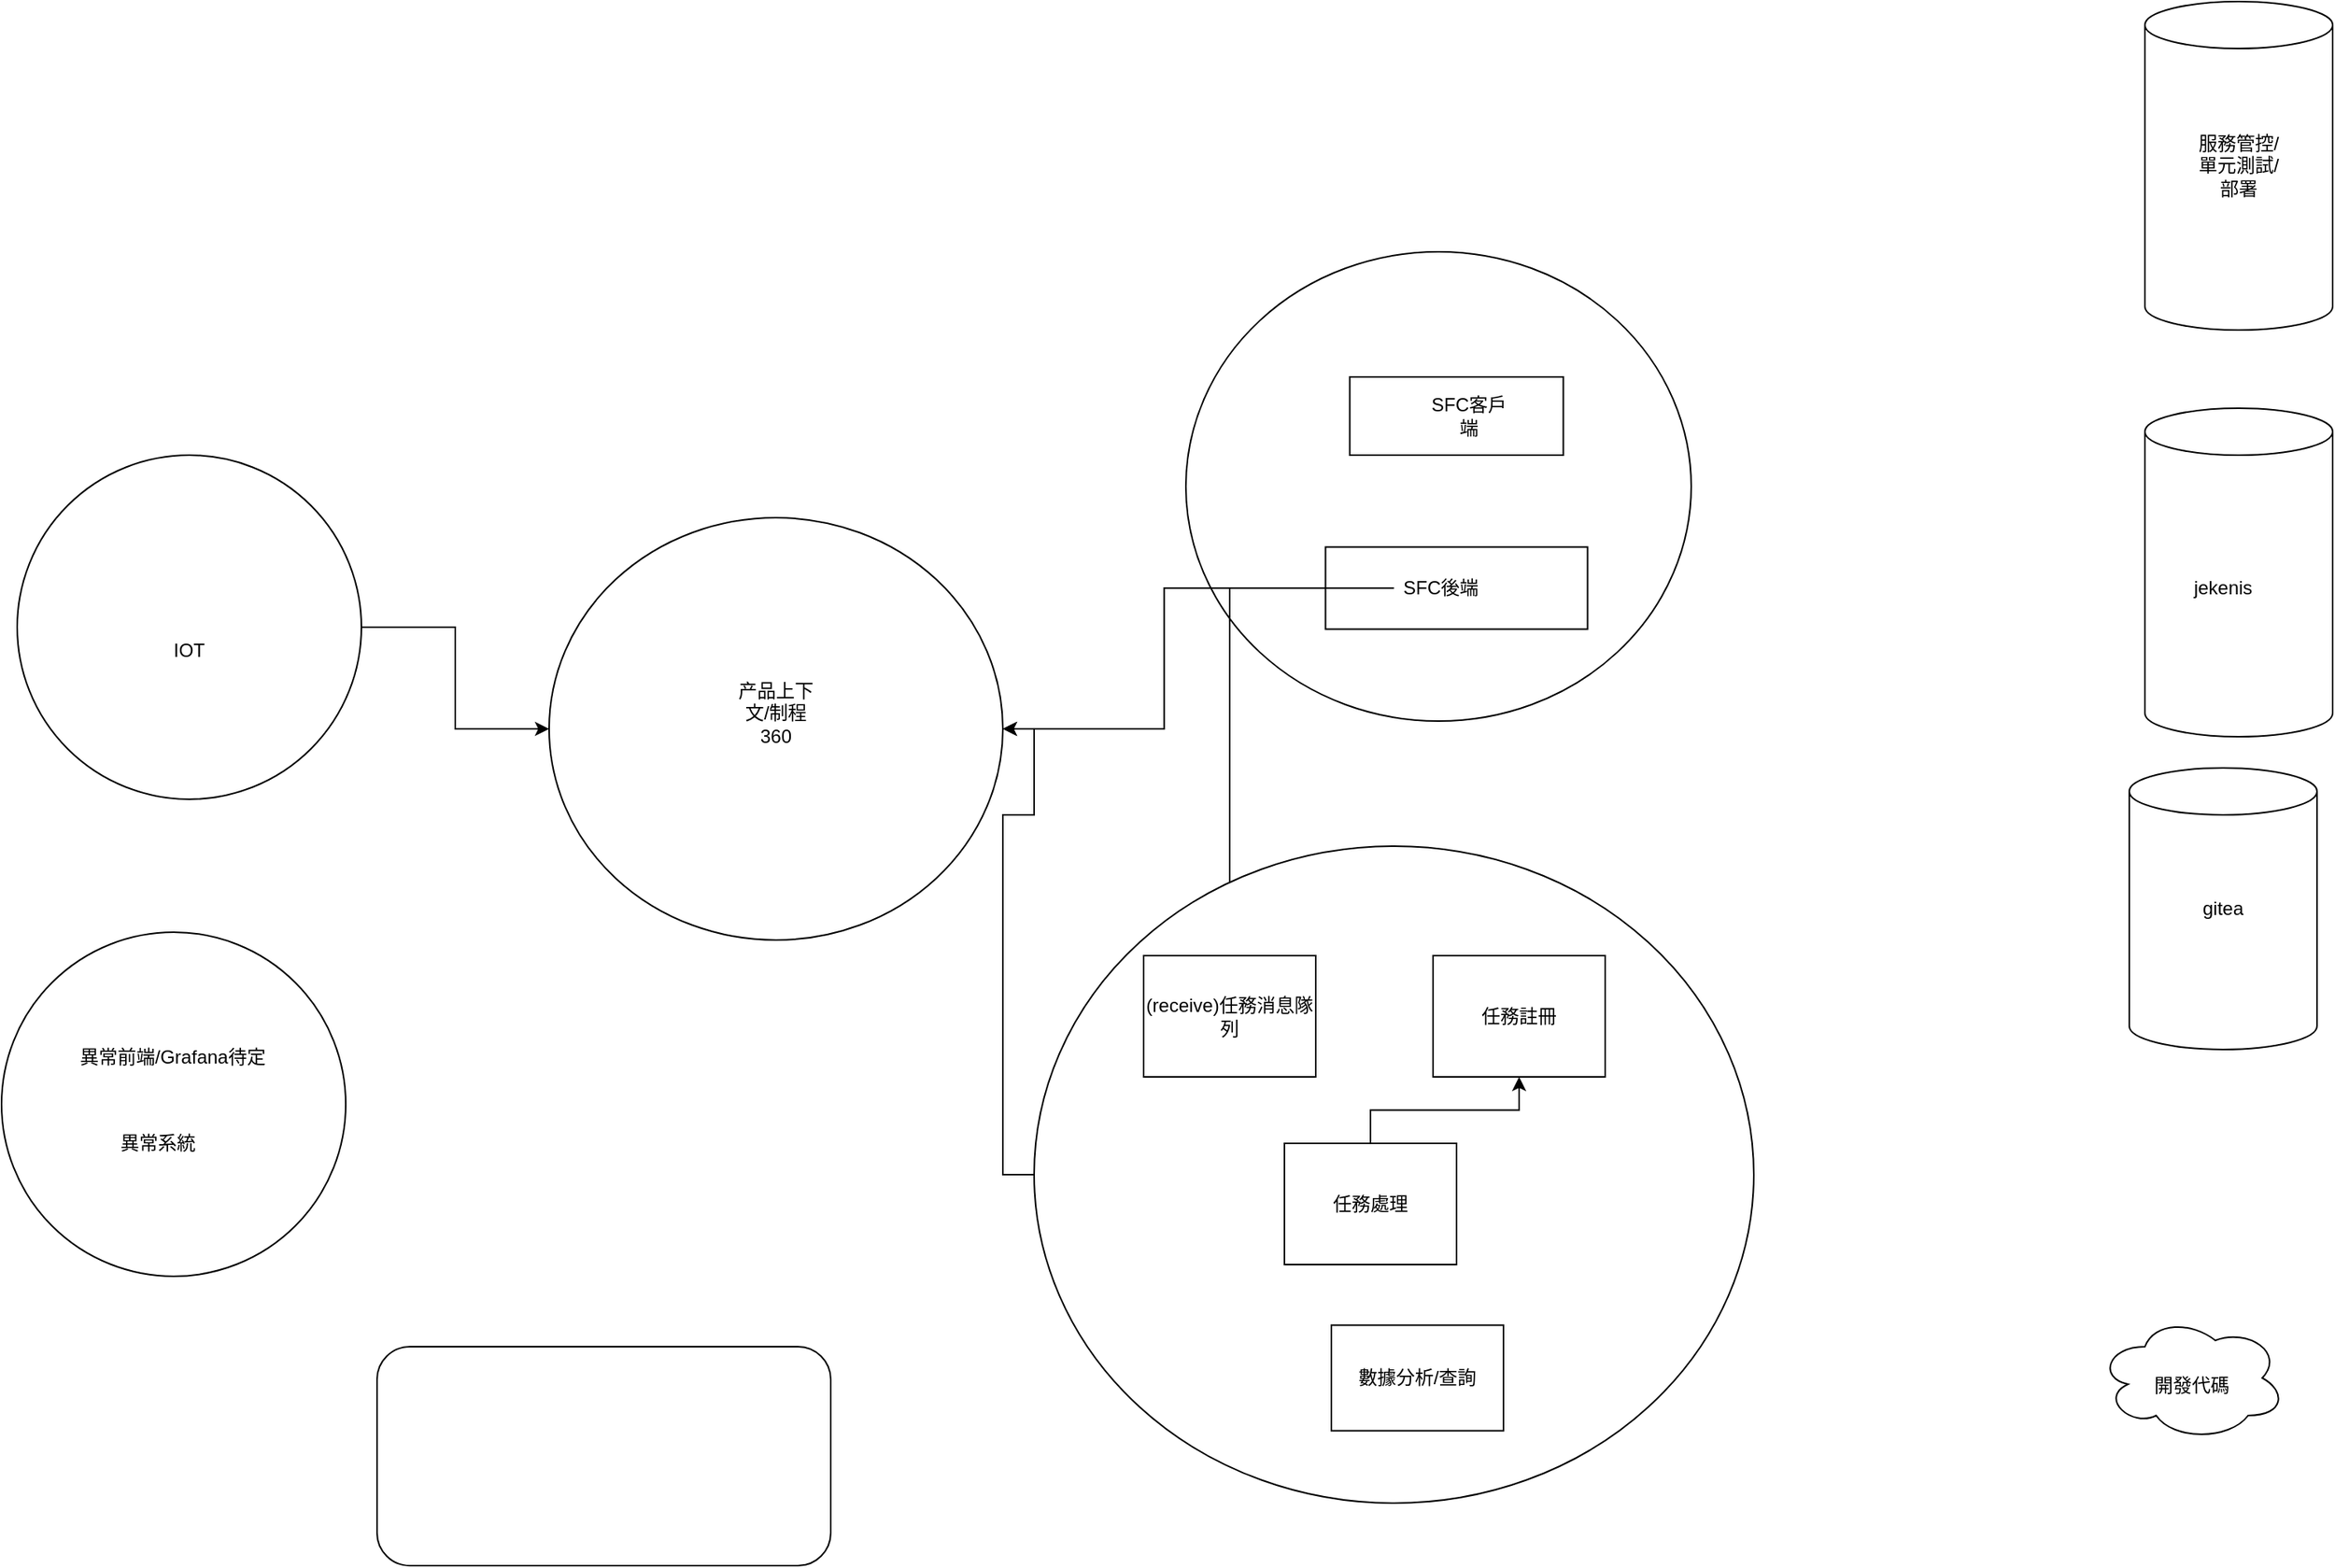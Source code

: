 <mxfile version="28.2.0">
  <diagram name="第 1 页" id="F0XA9BGTJGQq8EJeW2Vg">
    <mxGraphModel dx="895" dy="751" grid="1" gridSize="10" guides="1" tooltips="1" connect="1" arrows="1" fold="1" page="1" pageScale="1" pageWidth="827" pageHeight="1169" math="0" shadow="0">
      <root>
        <mxCell id="0" />
        <mxCell id="1" parent="0" />
        <mxCell id="Jog6YgeHabasC2MlmQwj-1" value="" style="ellipse;whiteSpace=wrap;html=1;" parent="1" vertex="1">
          <mxGeometry x="827" y="290" width="323" height="300" as="geometry" />
        </mxCell>
        <mxCell id="Jog6YgeHabasC2MlmQwj-3" value="" style="rounded=1;whiteSpace=wrap;html=1;" parent="1" vertex="1">
          <mxGeometry x="310" y="990" width="290" height="140" as="geometry" />
        </mxCell>
        <mxCell id="Jog6YgeHabasC2MlmQwj-5" value="" style="rounded=0;whiteSpace=wrap;html=1;" parent="1" vertex="1">
          <mxGeometry x="931.75" y="370" width="136.5" height="50" as="geometry" />
        </mxCell>
        <mxCell id="stwq8ri4v3x9_fjbZmHY-37" style="edgeStyle=orthogonalEdgeStyle;rounded=0;orthogonalLoop=1;jettySize=auto;html=1;" edge="1" parent="1" source="Jog6YgeHabasC2MlmQwj-6" target="stwq8ri4v3x9_fjbZmHY-32">
          <mxGeometry relative="1" as="geometry" />
        </mxCell>
        <mxCell id="Jog6YgeHabasC2MlmQwj-6" value="" style="rounded=0;whiteSpace=wrap;html=1;" parent="1" vertex="1">
          <mxGeometry x="916.25" y="478.75" width="167.5" height="52.5" as="geometry" />
        </mxCell>
        <mxCell id="stwq8ri4v3x9_fjbZmHY-1" value="" style="ellipse;whiteSpace=wrap;html=1;" vertex="1" parent="1">
          <mxGeometry x="70" y="725" width="220" height="220" as="geometry" />
        </mxCell>
        <mxCell id="stwq8ri4v3x9_fjbZmHY-6" value="異常前端/Grafana待定" style="text;html=1;align=center;verticalAlign=middle;whiteSpace=wrap;rounded=0;" vertex="1" parent="1">
          <mxGeometry x="107.5" y="785" width="142.5" height="40" as="geometry" />
        </mxCell>
        <mxCell id="stwq8ri4v3x9_fjbZmHY-7" value="異常系統" style="text;html=1;align=center;verticalAlign=middle;whiteSpace=wrap;rounded=0;" vertex="1" parent="1">
          <mxGeometry x="140" y="845" width="60" height="30" as="geometry" />
        </mxCell>
        <mxCell id="stwq8ri4v3x9_fjbZmHY-8" value="SFC客戶端" style="text;html=1;align=center;verticalAlign=middle;whiteSpace=wrap;rounded=0;" vertex="1" parent="1">
          <mxGeometry x="978.25" y="380" width="60" height="30" as="geometry" />
        </mxCell>
        <mxCell id="stwq8ri4v3x9_fjbZmHY-36" style="edgeStyle=orthogonalEdgeStyle;rounded=0;orthogonalLoop=1;jettySize=auto;html=1;" edge="1" parent="1" source="stwq8ri4v3x9_fjbZmHY-9" target="stwq8ri4v3x9_fjbZmHY-15">
          <mxGeometry relative="1" as="geometry" />
        </mxCell>
        <mxCell id="stwq8ri4v3x9_fjbZmHY-9" value="SFC後端" style="text;html=1;align=center;verticalAlign=middle;whiteSpace=wrap;rounded=0;" vertex="1" parent="1">
          <mxGeometry x="960" y="490" width="60" height="30" as="geometry" />
        </mxCell>
        <mxCell id="stwq8ri4v3x9_fjbZmHY-35" style="edgeStyle=orthogonalEdgeStyle;rounded=0;orthogonalLoop=1;jettySize=auto;html=1;" edge="1" parent="1" source="stwq8ri4v3x9_fjbZmHY-12" target="stwq8ri4v3x9_fjbZmHY-32">
          <mxGeometry relative="1" as="geometry" />
        </mxCell>
        <mxCell id="stwq8ri4v3x9_fjbZmHY-12" value="" style="ellipse;whiteSpace=wrap;html=1;" vertex="1" parent="1">
          <mxGeometry x="730" y="670" width="460" height="420" as="geometry" />
        </mxCell>
        <mxCell id="stwq8ri4v3x9_fjbZmHY-29" value="" style="edgeStyle=orthogonalEdgeStyle;rounded=0;orthogonalLoop=1;jettySize=auto;html=1;" edge="1" parent="1" source="stwq8ri4v3x9_fjbZmHY-13" target="stwq8ri4v3x9_fjbZmHY-28">
          <mxGeometry relative="1" as="geometry" />
        </mxCell>
        <mxCell id="stwq8ri4v3x9_fjbZmHY-13" value="任務處理" style="rounded=0;whiteSpace=wrap;html=1;" vertex="1" parent="1">
          <mxGeometry x="890" y="860" width="110" height="77.5" as="geometry" />
        </mxCell>
        <mxCell id="stwq8ri4v3x9_fjbZmHY-15" value="(receive)任務消息隊列" style="rounded=0;whiteSpace=wrap;html=1;" vertex="1" parent="1">
          <mxGeometry x="800" y="740" width="110" height="77.5" as="geometry" />
        </mxCell>
        <mxCell id="stwq8ri4v3x9_fjbZmHY-16" value="數據分析/查詢" style="rounded=0;whiteSpace=wrap;html=1;" vertex="1" parent="1">
          <mxGeometry x="920" y="976.25" width="110" height="67.5" as="geometry" />
        </mxCell>
        <mxCell id="stwq8ri4v3x9_fjbZmHY-17" value="" style="shape=cylinder3;whiteSpace=wrap;html=1;boundedLbl=1;backgroundOutline=1;size=15;" vertex="1" parent="1">
          <mxGeometry x="1430" y="620" width="120" height="180" as="geometry" />
        </mxCell>
        <mxCell id="stwq8ri4v3x9_fjbZmHY-18" value="gitea" style="text;html=1;align=center;verticalAlign=middle;whiteSpace=wrap;rounded=0;" vertex="1" parent="1">
          <mxGeometry x="1460" y="695" width="60" height="30" as="geometry" />
        </mxCell>
        <mxCell id="stwq8ri4v3x9_fjbZmHY-19" value="" style="shape=cylinder3;whiteSpace=wrap;html=1;boundedLbl=1;backgroundOutline=1;size=15;" vertex="1" parent="1">
          <mxGeometry x="1440" y="390" width="120" height="210" as="geometry" />
        </mxCell>
        <mxCell id="stwq8ri4v3x9_fjbZmHY-20" value="jekenis" style="text;html=1;align=center;verticalAlign=middle;whiteSpace=wrap;rounded=0;" vertex="1" parent="1">
          <mxGeometry x="1460" y="490" width="60" height="30" as="geometry" />
        </mxCell>
        <mxCell id="stwq8ri4v3x9_fjbZmHY-21" value="" style="ellipse;shape=cloud;whiteSpace=wrap;html=1;" vertex="1" parent="1">
          <mxGeometry x="1410" y="970" width="120" height="80" as="geometry" />
        </mxCell>
        <mxCell id="stwq8ri4v3x9_fjbZmHY-22" value="開發代碼" style="text;html=1;align=center;verticalAlign=middle;whiteSpace=wrap;rounded=0;" vertex="1" parent="1">
          <mxGeometry x="1440" y="1000" width="60" height="30" as="geometry" />
        </mxCell>
        <mxCell id="stwq8ri4v3x9_fjbZmHY-24" value="" style="shape=cylinder3;whiteSpace=wrap;html=1;boundedLbl=1;backgroundOutline=1;size=15;" vertex="1" parent="1">
          <mxGeometry x="1440" y="130" width="120" height="210" as="geometry" />
        </mxCell>
        <mxCell id="stwq8ri4v3x9_fjbZmHY-25" value="服務管控/單元測試/部署" style="text;html=1;align=center;verticalAlign=middle;whiteSpace=wrap;rounded=0;" vertex="1" parent="1">
          <mxGeometry x="1470" y="220" width="60" height="30" as="geometry" />
        </mxCell>
        <mxCell id="stwq8ri4v3x9_fjbZmHY-26" style="edgeStyle=orthogonalEdgeStyle;rounded=0;orthogonalLoop=1;jettySize=auto;html=1;exitX=0.5;exitY=1;exitDx=0;exitDy=0;" edge="1" parent="1" source="stwq8ri4v3x9_fjbZmHY-18" target="stwq8ri4v3x9_fjbZmHY-18">
          <mxGeometry relative="1" as="geometry" />
        </mxCell>
        <mxCell id="stwq8ri4v3x9_fjbZmHY-28" value="任務註冊" style="rounded=0;whiteSpace=wrap;html=1;" vertex="1" parent="1">
          <mxGeometry x="985" y="740" width="110" height="77.5" as="geometry" />
        </mxCell>
        <mxCell id="stwq8ri4v3x9_fjbZmHY-34" style="edgeStyle=orthogonalEdgeStyle;rounded=0;orthogonalLoop=1;jettySize=auto;html=1;" edge="1" parent="1" source="stwq8ri4v3x9_fjbZmHY-30" target="stwq8ri4v3x9_fjbZmHY-32">
          <mxGeometry relative="1" as="geometry" />
        </mxCell>
        <mxCell id="stwq8ri4v3x9_fjbZmHY-30" value="" style="ellipse;whiteSpace=wrap;html=1;" vertex="1" parent="1">
          <mxGeometry x="80" y="420" width="220" height="220" as="geometry" />
        </mxCell>
        <mxCell id="stwq8ri4v3x9_fjbZmHY-31" value="IOT" style="text;html=1;align=center;verticalAlign=middle;whiteSpace=wrap;rounded=0;" vertex="1" parent="1">
          <mxGeometry x="160" y="530" width="60" height="30" as="geometry" />
        </mxCell>
        <mxCell id="stwq8ri4v3x9_fjbZmHY-32" value="" style="ellipse;whiteSpace=wrap;html=1;" vertex="1" parent="1">
          <mxGeometry x="420" y="460" width="290" height="270" as="geometry" />
        </mxCell>
        <mxCell id="stwq8ri4v3x9_fjbZmHY-33" value="产品上下文/制程360" style="text;html=1;align=center;verticalAlign=middle;whiteSpace=wrap;rounded=0;" vertex="1" parent="1">
          <mxGeometry x="535" y="570" width="60" height="30" as="geometry" />
        </mxCell>
      </root>
    </mxGraphModel>
  </diagram>
</mxfile>
